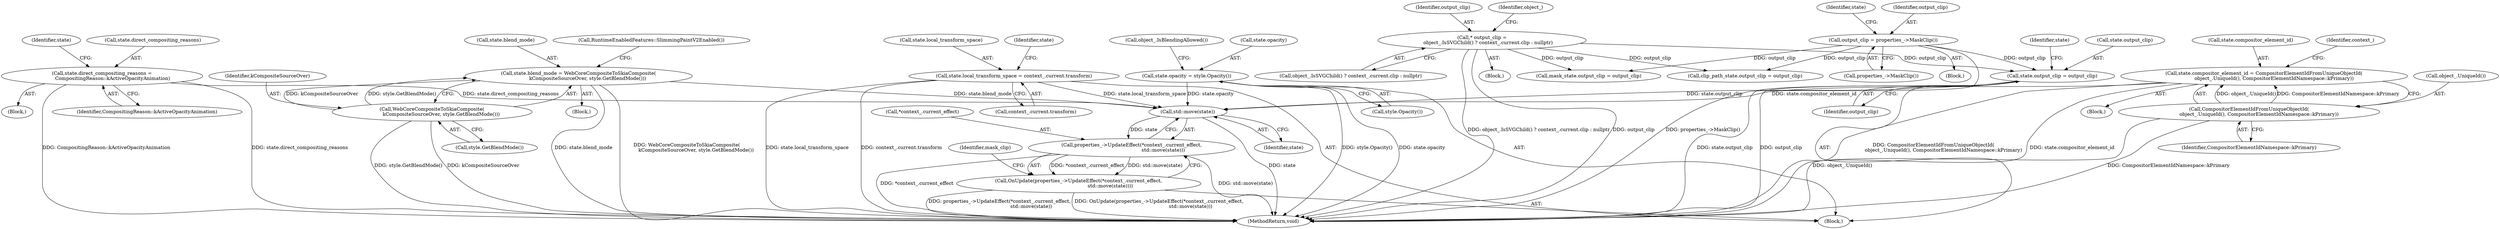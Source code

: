 digraph "0_Chrome_f911e11e7f6b5c0d6f5ee694a9871de6619889f7_4@API" {
"1000254" [label="(Call,std::move(state))"];
"1000220" [label="(Call,state.blend_mode = WebCoreCompositeToSkiaComposite(\n            kCompositeSourceOver, style.GetBlendMode()))"];
"1000224" [label="(Call,WebCoreCompositeToSkiaComposite(\n            kCompositeSourceOver, style.GetBlendMode()))"];
"1000236" [label="(Call,state.direct_compositing_reasons =\n              CompositingReason::kActiveOpacityAnimation)"];
"1000207" [label="(Call,state.output_clip = output_clip)"];
"1000190" [label="(Call,output_clip = properties_->MaskClip())"];
"1000112" [label="(Call,* output_clip =\n        object_.IsSVGChild() ? context_.current.clip : nullptr)"];
"1000198" [label="(Call,state.local_transform_space = context_.current.transform)"];
"1000212" [label="(Call,state.opacity = style.Opacity())"];
"1000241" [label="(Call,state.compositor_element_id = CompositorElementIdFromUniqueObjectId(\n             object_.UniqueId(), CompositorElementIdNamespace::kPrimary))"];
"1000245" [label="(Call,CompositorElementIdFromUniqueObjectId(\n             object_.UniqueId(), CompositorElementIdNamespace::kPrimary))"];
"1000249" [label="(Call,properties_->UpdateEffect(*context_.current_effect,\n                                         std::move(state)))"];
"1000248" [label="(Call,OnUpdate(properties_->UpdateEffect(*context_.current_effect,\n                                         std::move(state))))"];
"1000214" [label="(Identifier,state)"];
"1000219" [label="(Block,)"];
"1000199" [label="(Call,state.local_transform_space)"];
"1000218" [label="(Call,object_.IsBlendingAllowed())"];
"1000255" [label="(Identifier,state)"];
"1000213" [label="(Call,state.opacity)"];
"1000211" [label="(Identifier,output_clip)"];
"1000271" [label="(Call,mask_state.output_clip = output_clip)"];
"1000200" [label="(Identifier,state)"];
"1000113" [label="(Identifier,output_clip)"];
"1000246" [label="(Call,object_.UniqueId())"];
"1000254" [label="(Call,std::move(state))"];
"1000243" [label="(Identifier,state)"];
"1000207" [label="(Call,state.output_clip = output_clip)"];
"1000114" [label="(Call,object_.IsSVGChild() ? context_.current.clip : nullptr)"];
"1000202" [label="(Call,context_.current.transform)"];
"1000245" [label="(Call,CompositorElementIdFromUniqueObjectId(\n             object_.UniqueId(), CompositorElementIdNamespace::kPrimary))"];
"1000216" [label="(Call,style.Opacity())"];
"1000208" [label="(Call,state.output_clip)"];
"1000235" [label="(Block,)"];
"1000212" [label="(Call,state.opacity = style.Opacity())"];
"1000172" [label="(Block,)"];
"1000258" [label="(Identifier,mask_clip)"];
"1000402" [label="(MethodReturn,void)"];
"1000125" [label="(Block,)"];
"1000224" [label="(Call,WebCoreCompositeToSkiaComposite(\n            kCompositeSourceOver, style.GetBlendMode()))"];
"1000249" [label="(Call,properties_->UpdateEffect(*context_.current_effect,\n                                         std::move(state)))"];
"1000247" [label="(Identifier,CompositorElementIdNamespace::kPrimary)"];
"1000240" [label="(Identifier,CompositingReason::kActiveOpacityAnimation)"];
"1000241" [label="(Call,state.compositor_element_id = CompositorElementIdFromUniqueObjectId(\n             object_.UniqueId(), CompositorElementIdNamespace::kPrimary))"];
"1000220" [label="(Call,state.blend_mode = WebCoreCompositeToSkiaComposite(\n            kCompositeSourceOver, style.GetBlendMode()))"];
"1000226" [label="(Call,style.GetBlendMode())"];
"1000237" [label="(Call,state.direct_compositing_reasons)"];
"1000110" [label="(Block,)"];
"1000242" [label="(Call,state.compositor_element_id)"];
"1000252" [label="(Identifier,context_)"];
"1000236" [label="(Call,state.direct_compositing_reasons =\n              CompositingReason::kActiveOpacityAnimation)"];
"1000198" [label="(Call,state.local_transform_space = context_.current.transform)"];
"1000124" [label="(Identifier,object_)"];
"1000248" [label="(Call,OnUpdate(properties_->UpdateEffect(*context_.current_effect,\n                                         std::move(state))))"];
"1000209" [label="(Identifier,state)"];
"1000192" [label="(Call,properties_->MaskClip())"];
"1000191" [label="(Identifier,output_clip)"];
"1000190" [label="(Call,output_clip = properties_->MaskClip())"];
"1000231" [label="(Block,)"];
"1000225" [label="(Identifier,kCompositeSourceOver)"];
"1000331" [label="(Call,clip_path_state.output_clip = output_clip)"];
"1000112" [label="(Call,* output_clip =\n        object_.IsSVGChild() ? context_.current.clip : nullptr)"];
"1000250" [label="(Call,*context_.current_effect)"];
"1000221" [label="(Call,state.blend_mode)"];
"1000229" [label="(Call,RuntimeEnabledFeatures::SlimmingPaintV2Enabled())"];
"1000254" -> "1000249"  [label="AST: "];
"1000254" -> "1000255"  [label="CFG: "];
"1000255" -> "1000254"  [label="AST: "];
"1000249" -> "1000254"  [label="CFG: "];
"1000254" -> "1000402"  [label="DDG: state"];
"1000254" -> "1000249"  [label="DDG: state"];
"1000220" -> "1000254"  [label="DDG: state.blend_mode"];
"1000236" -> "1000254"  [label="DDG: state.direct_compositing_reasons"];
"1000207" -> "1000254"  [label="DDG: state.output_clip"];
"1000198" -> "1000254"  [label="DDG: state.local_transform_space"];
"1000212" -> "1000254"  [label="DDG: state.opacity"];
"1000241" -> "1000254"  [label="DDG: state.compositor_element_id"];
"1000220" -> "1000219"  [label="AST: "];
"1000220" -> "1000224"  [label="CFG: "];
"1000221" -> "1000220"  [label="AST: "];
"1000224" -> "1000220"  [label="AST: "];
"1000229" -> "1000220"  [label="CFG: "];
"1000220" -> "1000402"  [label="DDG: state.blend_mode"];
"1000220" -> "1000402"  [label="DDG: WebCoreCompositeToSkiaComposite(\n            kCompositeSourceOver, style.GetBlendMode())"];
"1000224" -> "1000220"  [label="DDG: kCompositeSourceOver"];
"1000224" -> "1000220"  [label="DDG: style.GetBlendMode()"];
"1000224" -> "1000226"  [label="CFG: "];
"1000225" -> "1000224"  [label="AST: "];
"1000226" -> "1000224"  [label="AST: "];
"1000224" -> "1000402"  [label="DDG: kCompositeSourceOver"];
"1000224" -> "1000402"  [label="DDG: style.GetBlendMode()"];
"1000236" -> "1000235"  [label="AST: "];
"1000236" -> "1000240"  [label="CFG: "];
"1000237" -> "1000236"  [label="AST: "];
"1000240" -> "1000236"  [label="AST: "];
"1000243" -> "1000236"  [label="CFG: "];
"1000236" -> "1000402"  [label="DDG: state.direct_compositing_reasons"];
"1000236" -> "1000402"  [label="DDG: CompositingReason::kActiveOpacityAnimation"];
"1000207" -> "1000125"  [label="AST: "];
"1000207" -> "1000211"  [label="CFG: "];
"1000208" -> "1000207"  [label="AST: "];
"1000211" -> "1000207"  [label="AST: "];
"1000214" -> "1000207"  [label="CFG: "];
"1000207" -> "1000402"  [label="DDG: state.output_clip"];
"1000207" -> "1000402"  [label="DDG: output_clip"];
"1000190" -> "1000207"  [label="DDG: output_clip"];
"1000112" -> "1000207"  [label="DDG: output_clip"];
"1000190" -> "1000172"  [label="AST: "];
"1000190" -> "1000192"  [label="CFG: "];
"1000191" -> "1000190"  [label="AST: "];
"1000192" -> "1000190"  [label="AST: "];
"1000200" -> "1000190"  [label="CFG: "];
"1000190" -> "1000402"  [label="DDG: properties_->MaskClip()"];
"1000190" -> "1000271"  [label="DDG: output_clip"];
"1000190" -> "1000331"  [label="DDG: output_clip"];
"1000112" -> "1000110"  [label="AST: "];
"1000112" -> "1000114"  [label="CFG: "];
"1000113" -> "1000112"  [label="AST: "];
"1000114" -> "1000112"  [label="AST: "];
"1000124" -> "1000112"  [label="CFG: "];
"1000112" -> "1000402"  [label="DDG: object_.IsSVGChild() ? context_.current.clip : nullptr"];
"1000112" -> "1000402"  [label="DDG: output_clip"];
"1000112" -> "1000271"  [label="DDG: output_clip"];
"1000112" -> "1000331"  [label="DDG: output_clip"];
"1000198" -> "1000125"  [label="AST: "];
"1000198" -> "1000202"  [label="CFG: "];
"1000199" -> "1000198"  [label="AST: "];
"1000202" -> "1000198"  [label="AST: "];
"1000209" -> "1000198"  [label="CFG: "];
"1000198" -> "1000402"  [label="DDG: state.local_transform_space"];
"1000198" -> "1000402"  [label="DDG: context_.current.transform"];
"1000212" -> "1000125"  [label="AST: "];
"1000212" -> "1000216"  [label="CFG: "];
"1000213" -> "1000212"  [label="AST: "];
"1000216" -> "1000212"  [label="AST: "];
"1000218" -> "1000212"  [label="CFG: "];
"1000212" -> "1000402"  [label="DDG: style.Opacity()"];
"1000212" -> "1000402"  [label="DDG: state.opacity"];
"1000241" -> "1000231"  [label="AST: "];
"1000241" -> "1000245"  [label="CFG: "];
"1000242" -> "1000241"  [label="AST: "];
"1000245" -> "1000241"  [label="AST: "];
"1000252" -> "1000241"  [label="CFG: "];
"1000241" -> "1000402"  [label="DDG: CompositorElementIdFromUniqueObjectId(\n             object_.UniqueId(), CompositorElementIdNamespace::kPrimary)"];
"1000241" -> "1000402"  [label="DDG: state.compositor_element_id"];
"1000245" -> "1000241"  [label="DDG: object_.UniqueId()"];
"1000245" -> "1000241"  [label="DDG: CompositorElementIdNamespace::kPrimary"];
"1000245" -> "1000247"  [label="CFG: "];
"1000246" -> "1000245"  [label="AST: "];
"1000247" -> "1000245"  [label="AST: "];
"1000245" -> "1000402"  [label="DDG: object_.UniqueId()"];
"1000245" -> "1000402"  [label="DDG: CompositorElementIdNamespace::kPrimary"];
"1000249" -> "1000248"  [label="AST: "];
"1000250" -> "1000249"  [label="AST: "];
"1000248" -> "1000249"  [label="CFG: "];
"1000249" -> "1000402"  [label="DDG: std::move(state)"];
"1000249" -> "1000402"  [label="DDG: *context_.current_effect"];
"1000249" -> "1000248"  [label="DDG: *context_.current_effect"];
"1000249" -> "1000248"  [label="DDG: std::move(state)"];
"1000248" -> "1000125"  [label="AST: "];
"1000258" -> "1000248"  [label="CFG: "];
"1000248" -> "1000402"  [label="DDG: OnUpdate(properties_->UpdateEffect(*context_.current_effect,\n                                         std::move(state)))"];
"1000248" -> "1000402"  [label="DDG: properties_->UpdateEffect(*context_.current_effect,\n                                         std::move(state))"];
}
